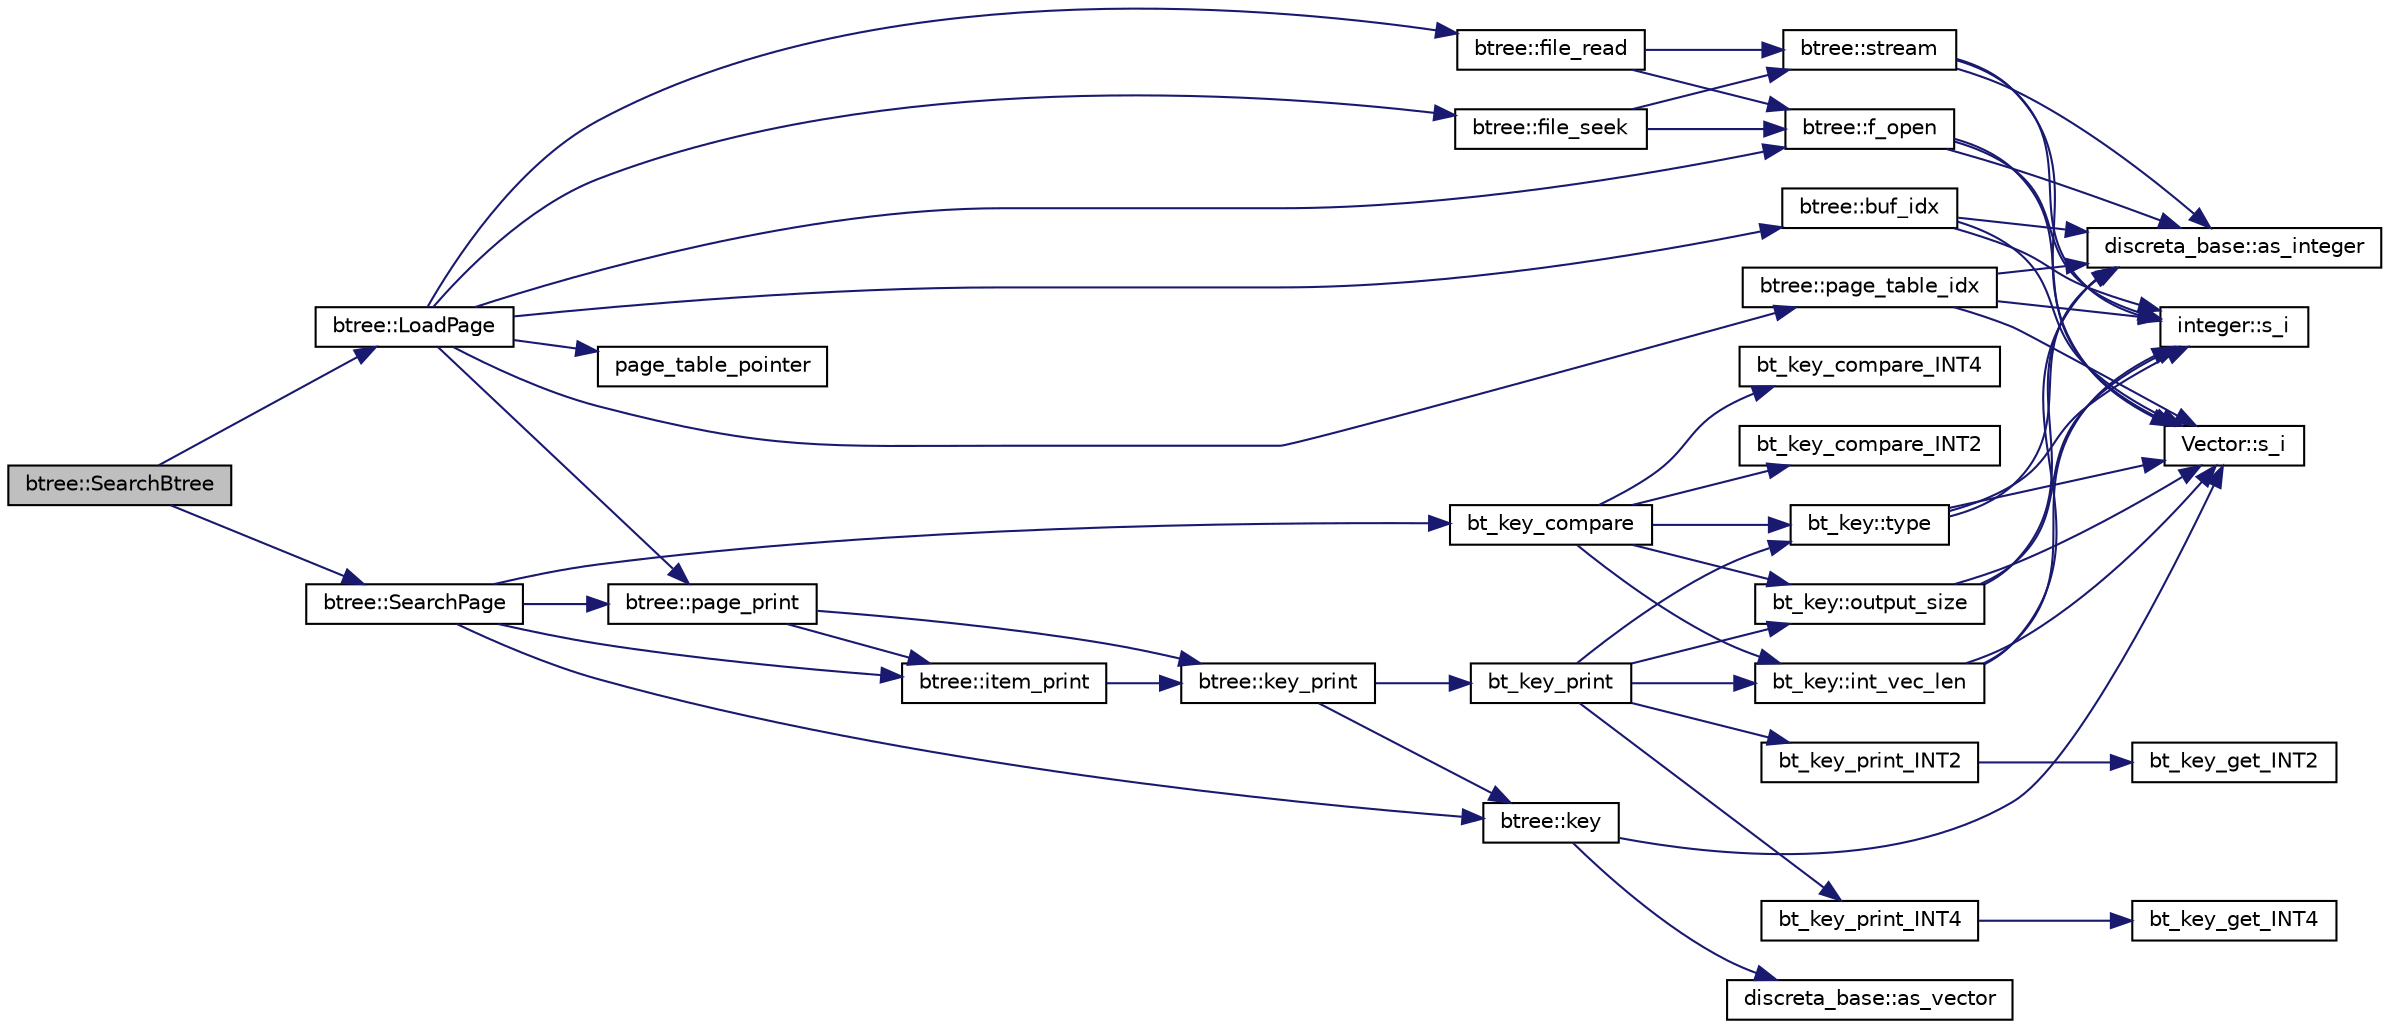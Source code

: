 digraph "btree::SearchBtree"
{
  edge [fontname="Helvetica",fontsize="10",labelfontname="Helvetica",labelfontsize="10"];
  node [fontname="Helvetica",fontsize="10",shape=record];
  rankdir="LR";
  Node4050 [label="btree::SearchBtree",height=0.2,width=0.4,color="black", fillcolor="grey75", style="filled", fontcolor="black"];
  Node4050 -> Node4051 [color="midnightblue",fontsize="10",style="solid",fontname="Helvetica"];
  Node4051 [label="btree::LoadPage",height=0.2,width=0.4,color="black", fillcolor="white", style="filled",URL="$dd/db0/classbtree.html#a29d23b8b151b6b793aa1184ca6ccc947"];
  Node4051 -> Node4052 [color="midnightblue",fontsize="10",style="solid",fontname="Helvetica"];
  Node4052 [label="btree::f_open",height=0.2,width=0.4,color="black", fillcolor="white", style="filled",URL="$dd/db0/classbtree.html#a192d74607f02ea8e0ad631d6e6fd6704"];
  Node4052 -> Node4053 [color="midnightblue",fontsize="10",style="solid",fontname="Helvetica"];
  Node4053 [label="Vector::s_i",height=0.2,width=0.4,color="black", fillcolor="white", style="filled",URL="$d5/db2/class_vector.html#a1c4fe1752523df8119f70dd550244871"];
  Node4052 -> Node4054 [color="midnightblue",fontsize="10",style="solid",fontname="Helvetica"];
  Node4054 [label="discreta_base::as_integer",height=0.2,width=0.4,color="black", fillcolor="white", style="filled",URL="$d7/d71/classdiscreta__base.html#a00d7691eaf874fd283d942692fe8dd26"];
  Node4052 -> Node4055 [color="midnightblue",fontsize="10",style="solid",fontname="Helvetica"];
  Node4055 [label="integer::s_i",height=0.2,width=0.4,color="black", fillcolor="white", style="filled",URL="$d0/de5/classinteger.html#adf28e9f94d4c844adaa950deeb80b904"];
  Node4051 -> Node4056 [color="midnightblue",fontsize="10",style="solid",fontname="Helvetica"];
  Node4056 [label="btree::buf_idx",height=0.2,width=0.4,color="black", fillcolor="white", style="filled",URL="$dd/db0/classbtree.html#a6a928fc93c93d8b5a83ad1ba699b453e"];
  Node4056 -> Node4053 [color="midnightblue",fontsize="10",style="solid",fontname="Helvetica"];
  Node4056 -> Node4054 [color="midnightblue",fontsize="10",style="solid",fontname="Helvetica"];
  Node4056 -> Node4055 [color="midnightblue",fontsize="10",style="solid",fontname="Helvetica"];
  Node4051 -> Node4057 [color="midnightblue",fontsize="10",style="solid",fontname="Helvetica"];
  Node4057 [label="page_table_pointer",height=0.2,width=0.4,color="black", fillcolor="white", style="filled",URL="$d9/d60/discreta_8h.html#a53208086adbea2817fe45f917410d9d0"];
  Node4051 -> Node4058 [color="midnightblue",fontsize="10",style="solid",fontname="Helvetica"];
  Node4058 [label="btree::page_table_idx",height=0.2,width=0.4,color="black", fillcolor="white", style="filled",URL="$dd/db0/classbtree.html#abc6a6f309e4c61cb5a7f4c4a248d384d"];
  Node4058 -> Node4053 [color="midnightblue",fontsize="10",style="solid",fontname="Helvetica"];
  Node4058 -> Node4054 [color="midnightblue",fontsize="10",style="solid",fontname="Helvetica"];
  Node4058 -> Node4055 [color="midnightblue",fontsize="10",style="solid",fontname="Helvetica"];
  Node4051 -> Node4059 [color="midnightblue",fontsize="10",style="solid",fontname="Helvetica"];
  Node4059 [label="btree::file_seek",height=0.2,width=0.4,color="black", fillcolor="white", style="filled",URL="$dd/db0/classbtree.html#a829c985973c7c164fda2d81398e13504"];
  Node4059 -> Node4052 [color="midnightblue",fontsize="10",style="solid",fontname="Helvetica"];
  Node4059 -> Node4060 [color="midnightblue",fontsize="10",style="solid",fontname="Helvetica"];
  Node4060 [label="btree::stream",height=0.2,width=0.4,color="black", fillcolor="white", style="filled",URL="$dd/db0/classbtree.html#af99e68df8c3674b7d77ed80a8bbcffac"];
  Node4060 -> Node4053 [color="midnightblue",fontsize="10",style="solid",fontname="Helvetica"];
  Node4060 -> Node4054 [color="midnightblue",fontsize="10",style="solid",fontname="Helvetica"];
  Node4060 -> Node4055 [color="midnightblue",fontsize="10",style="solid",fontname="Helvetica"];
  Node4051 -> Node4061 [color="midnightblue",fontsize="10",style="solid",fontname="Helvetica"];
  Node4061 [label="btree::file_read",height=0.2,width=0.4,color="black", fillcolor="white", style="filled",URL="$dd/db0/classbtree.html#ab0b9bbc01c3d3836048934e90aec5f6c"];
  Node4061 -> Node4052 [color="midnightblue",fontsize="10",style="solid",fontname="Helvetica"];
  Node4061 -> Node4060 [color="midnightblue",fontsize="10",style="solid",fontname="Helvetica"];
  Node4051 -> Node4062 [color="midnightblue",fontsize="10",style="solid",fontname="Helvetica"];
  Node4062 [label="btree::page_print",height=0.2,width=0.4,color="black", fillcolor="white", style="filled",URL="$dd/db0/classbtree.html#ae6ffbcdff58a0c738d1a0e27a963da5d"];
  Node4062 -> Node4063 [color="midnightblue",fontsize="10",style="solid",fontname="Helvetica"];
  Node4063 [label="btree::item_print",height=0.2,width=0.4,color="black", fillcolor="white", style="filled",URL="$dd/db0/classbtree.html#aca05a17e852f911cf7b1a971e7e7ad08"];
  Node4063 -> Node4064 [color="midnightblue",fontsize="10",style="solid",fontname="Helvetica"];
  Node4064 [label="btree::key_print",height=0.2,width=0.4,color="black", fillcolor="white", style="filled",URL="$dd/db0/classbtree.html#a4d527d5afa4891a2fa69fc1a07c48627"];
  Node4064 -> Node4065 [color="midnightblue",fontsize="10",style="solid",fontname="Helvetica"];
  Node4065 [label="bt_key_print",height=0.2,width=0.4,color="black", fillcolor="white", style="filled",URL="$d0/db3/bt__key_8_c.html#a14b2a3662044cca4e54d45f271c947aa"];
  Node4065 -> Node4066 [color="midnightblue",fontsize="10",style="solid",fontname="Helvetica"];
  Node4066 [label="bt_key::type",height=0.2,width=0.4,color="black", fillcolor="white", style="filled",URL="$d1/de5/classbt__key.html#ae788a415a20f75fe7160408a055bb33f"];
  Node4066 -> Node4053 [color="midnightblue",fontsize="10",style="solid",fontname="Helvetica"];
  Node4066 -> Node4054 [color="midnightblue",fontsize="10",style="solid",fontname="Helvetica"];
  Node4066 -> Node4055 [color="midnightblue",fontsize="10",style="solid",fontname="Helvetica"];
  Node4065 -> Node4067 [color="midnightblue",fontsize="10",style="solid",fontname="Helvetica"];
  Node4067 [label="bt_key::output_size",height=0.2,width=0.4,color="black", fillcolor="white", style="filled",URL="$d1/de5/classbt__key.html#acb48f95d030f62c56051d0cd6e013394"];
  Node4067 -> Node4053 [color="midnightblue",fontsize="10",style="solid",fontname="Helvetica"];
  Node4067 -> Node4054 [color="midnightblue",fontsize="10",style="solid",fontname="Helvetica"];
  Node4067 -> Node4055 [color="midnightblue",fontsize="10",style="solid",fontname="Helvetica"];
  Node4065 -> Node4068 [color="midnightblue",fontsize="10",style="solid",fontname="Helvetica"];
  Node4068 [label="bt_key_print_INT4",height=0.2,width=0.4,color="black", fillcolor="white", style="filled",URL="$d0/db3/bt__key_8_c.html#ad752d162f10144228c321f41fb5b8bdd"];
  Node4068 -> Node4069 [color="midnightblue",fontsize="10",style="solid",fontname="Helvetica"];
  Node4069 [label="bt_key_get_INT4",height=0.2,width=0.4,color="black", fillcolor="white", style="filled",URL="$d0/db3/bt__key_8_c.html#ae2728a8a265629876b486504625977fa"];
  Node4065 -> Node4070 [color="midnightblue",fontsize="10",style="solid",fontname="Helvetica"];
  Node4070 [label="bt_key_print_INT2",height=0.2,width=0.4,color="black", fillcolor="white", style="filled",URL="$d0/db3/bt__key_8_c.html#a557e01620ef554044797f4e097ba0924"];
  Node4070 -> Node4071 [color="midnightblue",fontsize="10",style="solid",fontname="Helvetica"];
  Node4071 [label="bt_key_get_INT2",height=0.2,width=0.4,color="black", fillcolor="white", style="filled",URL="$d0/db3/bt__key_8_c.html#a6a73c042fa4b7f530a244c4fc6c9e8f2"];
  Node4065 -> Node4072 [color="midnightblue",fontsize="10",style="solid",fontname="Helvetica"];
  Node4072 [label="bt_key::int_vec_len",height=0.2,width=0.4,color="black", fillcolor="white", style="filled",URL="$d1/de5/classbt__key.html#ac8e43906f79bacf330fa1726925b7e37"];
  Node4072 -> Node4053 [color="midnightblue",fontsize="10",style="solid",fontname="Helvetica"];
  Node4072 -> Node4054 [color="midnightblue",fontsize="10",style="solid",fontname="Helvetica"];
  Node4072 -> Node4055 [color="midnightblue",fontsize="10",style="solid",fontname="Helvetica"];
  Node4064 -> Node4073 [color="midnightblue",fontsize="10",style="solid",fontname="Helvetica"];
  Node4073 [label="btree::key",height=0.2,width=0.4,color="black", fillcolor="white", style="filled",URL="$dd/db0/classbtree.html#abc561b2c60acc5a699637b7eb2549503"];
  Node4073 -> Node4053 [color="midnightblue",fontsize="10",style="solid",fontname="Helvetica"];
  Node4073 -> Node4074 [color="midnightblue",fontsize="10",style="solid",fontname="Helvetica"];
  Node4074 [label="discreta_base::as_vector",height=0.2,width=0.4,color="black", fillcolor="white", style="filled",URL="$d7/d71/classdiscreta__base.html#a7bdd6cae39c380b128ee9e17e42cf020"];
  Node4062 -> Node4064 [color="midnightblue",fontsize="10",style="solid",fontname="Helvetica"];
  Node4050 -> Node4075 [color="midnightblue",fontsize="10",style="solid",fontname="Helvetica"];
  Node4075 [label="btree::SearchPage",height=0.2,width=0.4,color="black", fillcolor="white", style="filled",URL="$dd/db0/classbtree.html#a36608b9c27c8207ddb8f6b5f706ab439"];
  Node4075 -> Node4062 [color="midnightblue",fontsize="10",style="solid",fontname="Helvetica"];
  Node4075 -> Node4063 [color="midnightblue",fontsize="10",style="solid",fontname="Helvetica"];
  Node4075 -> Node4076 [color="midnightblue",fontsize="10",style="solid",fontname="Helvetica"];
  Node4076 [label="bt_key_compare",height=0.2,width=0.4,color="black", fillcolor="white", style="filled",URL="$d0/db3/bt__key_8_c.html#a44a07272f92f603a9401e4393205a37e"];
  Node4076 -> Node4066 [color="midnightblue",fontsize="10",style="solid",fontname="Helvetica"];
  Node4076 -> Node4067 [color="midnightblue",fontsize="10",style="solid",fontname="Helvetica"];
  Node4076 -> Node4077 [color="midnightblue",fontsize="10",style="solid",fontname="Helvetica"];
  Node4077 [label="bt_key_compare_INT4",height=0.2,width=0.4,color="black", fillcolor="white", style="filled",URL="$d0/db3/bt__key_8_c.html#afb03cce1de9c23799b1a852a8d66ae10"];
  Node4076 -> Node4078 [color="midnightblue",fontsize="10",style="solid",fontname="Helvetica"];
  Node4078 [label="bt_key_compare_INT2",height=0.2,width=0.4,color="black", fillcolor="white", style="filled",URL="$d0/db3/bt__key_8_c.html#ae148d38635bac4df6bca63352d77203e"];
  Node4076 -> Node4072 [color="midnightblue",fontsize="10",style="solid",fontname="Helvetica"];
  Node4075 -> Node4073 [color="midnightblue",fontsize="10",style="solid",fontname="Helvetica"];
}
